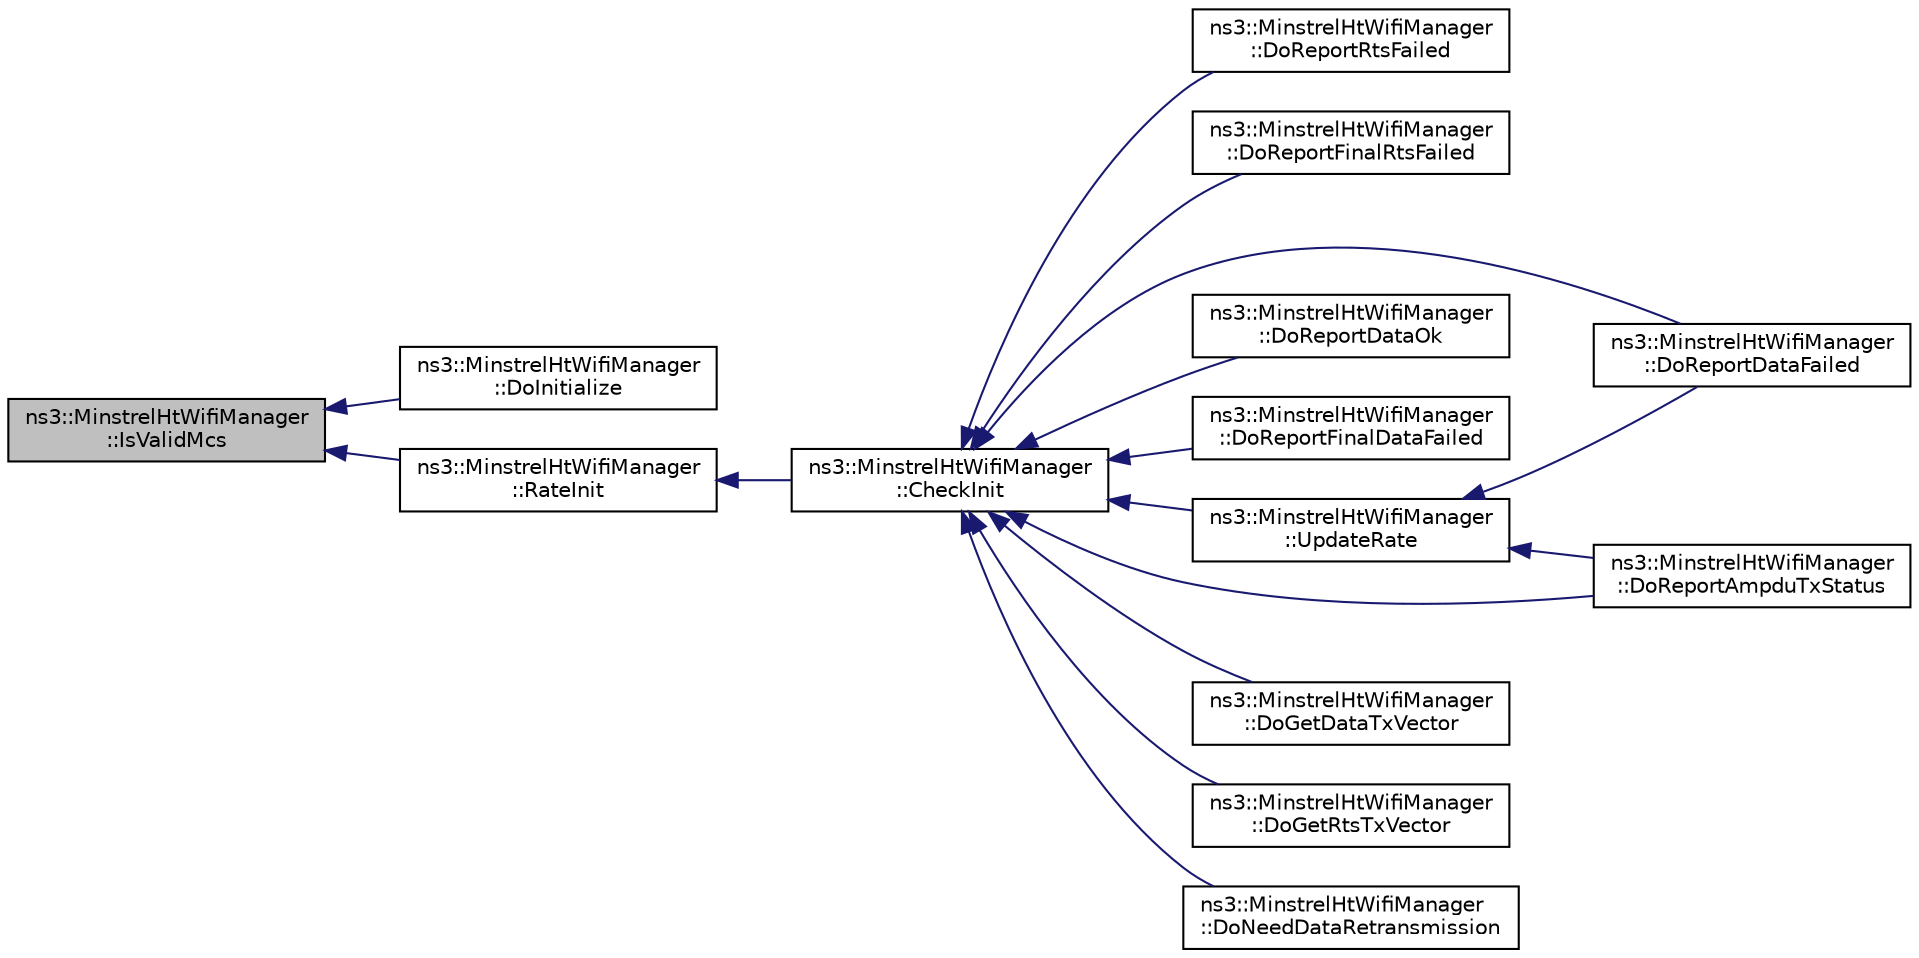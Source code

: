 digraph "ns3::MinstrelHtWifiManager::IsValidMcs"
{
  edge [fontname="Helvetica",fontsize="10",labelfontname="Helvetica",labelfontsize="10"];
  node [fontname="Helvetica",fontsize="10",shape=record];
  rankdir="LR";
  Node1 [label="ns3::MinstrelHtWifiManager\l::IsValidMcs",height=0.2,width=0.4,color="black", fillcolor="grey75", style="filled", fontcolor="black"];
  Node1 -> Node2 [dir="back",color="midnightblue",fontsize="10",style="solid"];
  Node2 [label="ns3::MinstrelHtWifiManager\l::DoInitialize",height=0.2,width=0.4,color="black", fillcolor="white", style="filled",URL="$dd/d09/classns3_1_1MinstrelHtWifiManager.html#a3c5c32d2a58fb45a922e435192b0cf43"];
  Node1 -> Node3 [dir="back",color="midnightblue",fontsize="10",style="solid"];
  Node3 [label="ns3::MinstrelHtWifiManager\l::RateInit",height=0.2,width=0.4,color="black", fillcolor="white", style="filled",URL="$dd/d09/classns3_1_1MinstrelHtWifiManager.html#a3b59b889db624539c6d5af89fa5e9f74"];
  Node3 -> Node4 [dir="back",color="midnightblue",fontsize="10",style="solid"];
  Node4 [label="ns3::MinstrelHtWifiManager\l::CheckInit",height=0.2,width=0.4,color="black", fillcolor="white", style="filled",URL="$dd/d09/classns3_1_1MinstrelHtWifiManager.html#a7f94804a34efa6121bdfd5d01ac34694"];
  Node4 -> Node5 [dir="back",color="midnightblue",fontsize="10",style="solid"];
  Node5 [label="ns3::MinstrelHtWifiManager\l::DoReportRtsFailed",height=0.2,width=0.4,color="black", fillcolor="white", style="filled",URL="$dd/d09/classns3_1_1MinstrelHtWifiManager.html#a755d4934c2a8ea5392c23aed6ae85851"];
  Node4 -> Node6 [dir="back",color="midnightblue",fontsize="10",style="solid"];
  Node6 [label="ns3::MinstrelHtWifiManager\l::DoReportFinalRtsFailed",height=0.2,width=0.4,color="black", fillcolor="white", style="filled",URL="$dd/d09/classns3_1_1MinstrelHtWifiManager.html#a9891afb45c6fd574a040dfef9d85014f"];
  Node4 -> Node7 [dir="back",color="midnightblue",fontsize="10",style="solid"];
  Node7 [label="ns3::MinstrelHtWifiManager\l::DoReportDataFailed",height=0.2,width=0.4,color="black", fillcolor="white", style="filled",URL="$dd/d09/classns3_1_1MinstrelHtWifiManager.html#aa586c8a920a75e94428f44b560aefc7e"];
  Node4 -> Node8 [dir="back",color="midnightblue",fontsize="10",style="solid"];
  Node8 [label="ns3::MinstrelHtWifiManager\l::DoReportDataOk",height=0.2,width=0.4,color="black", fillcolor="white", style="filled",URL="$dd/d09/classns3_1_1MinstrelHtWifiManager.html#a62ad32df22d4a75101d001e6e6635559"];
  Node4 -> Node9 [dir="back",color="midnightblue",fontsize="10",style="solid"];
  Node9 [label="ns3::MinstrelHtWifiManager\l::DoReportFinalDataFailed",height=0.2,width=0.4,color="black", fillcolor="white", style="filled",URL="$dd/d09/classns3_1_1MinstrelHtWifiManager.html#a7f0e93d9dccdb7bbbe35ff9b6d117d53"];
  Node4 -> Node10 [dir="back",color="midnightblue",fontsize="10",style="solid"];
  Node10 [label="ns3::MinstrelHtWifiManager\l::DoReportAmpduTxStatus",height=0.2,width=0.4,color="black", fillcolor="white", style="filled",URL="$dd/d09/classns3_1_1MinstrelHtWifiManager.html#a2a1c915cc3def7e9bff5da0123a16040"];
  Node4 -> Node11 [dir="back",color="midnightblue",fontsize="10",style="solid"];
  Node11 [label="ns3::MinstrelHtWifiManager\l::UpdateRate",height=0.2,width=0.4,color="black", fillcolor="white", style="filled",URL="$dd/d09/classns3_1_1MinstrelHtWifiManager.html#abb282b56803faf26139d0db929b09b22"];
  Node11 -> Node7 [dir="back",color="midnightblue",fontsize="10",style="solid"];
  Node11 -> Node10 [dir="back",color="midnightblue",fontsize="10",style="solid"];
  Node4 -> Node12 [dir="back",color="midnightblue",fontsize="10",style="solid"];
  Node12 [label="ns3::MinstrelHtWifiManager\l::DoGetDataTxVector",height=0.2,width=0.4,color="black", fillcolor="white", style="filled",URL="$dd/d09/classns3_1_1MinstrelHtWifiManager.html#abc2436c9c8dabb7c78907f478e1bb8c7"];
  Node4 -> Node13 [dir="back",color="midnightblue",fontsize="10",style="solid"];
  Node13 [label="ns3::MinstrelHtWifiManager\l::DoGetRtsTxVector",height=0.2,width=0.4,color="black", fillcolor="white", style="filled",URL="$dd/d09/classns3_1_1MinstrelHtWifiManager.html#a8628d42b27a3bf5cbbd4ea0ec2a79307"];
  Node4 -> Node14 [dir="back",color="midnightblue",fontsize="10",style="solid"];
  Node14 [label="ns3::MinstrelHtWifiManager\l::DoNeedDataRetransmission",height=0.2,width=0.4,color="black", fillcolor="white", style="filled",URL="$dd/d09/classns3_1_1MinstrelHtWifiManager.html#adb495f5af6c0f3d22396a0c05869d33f"];
}
